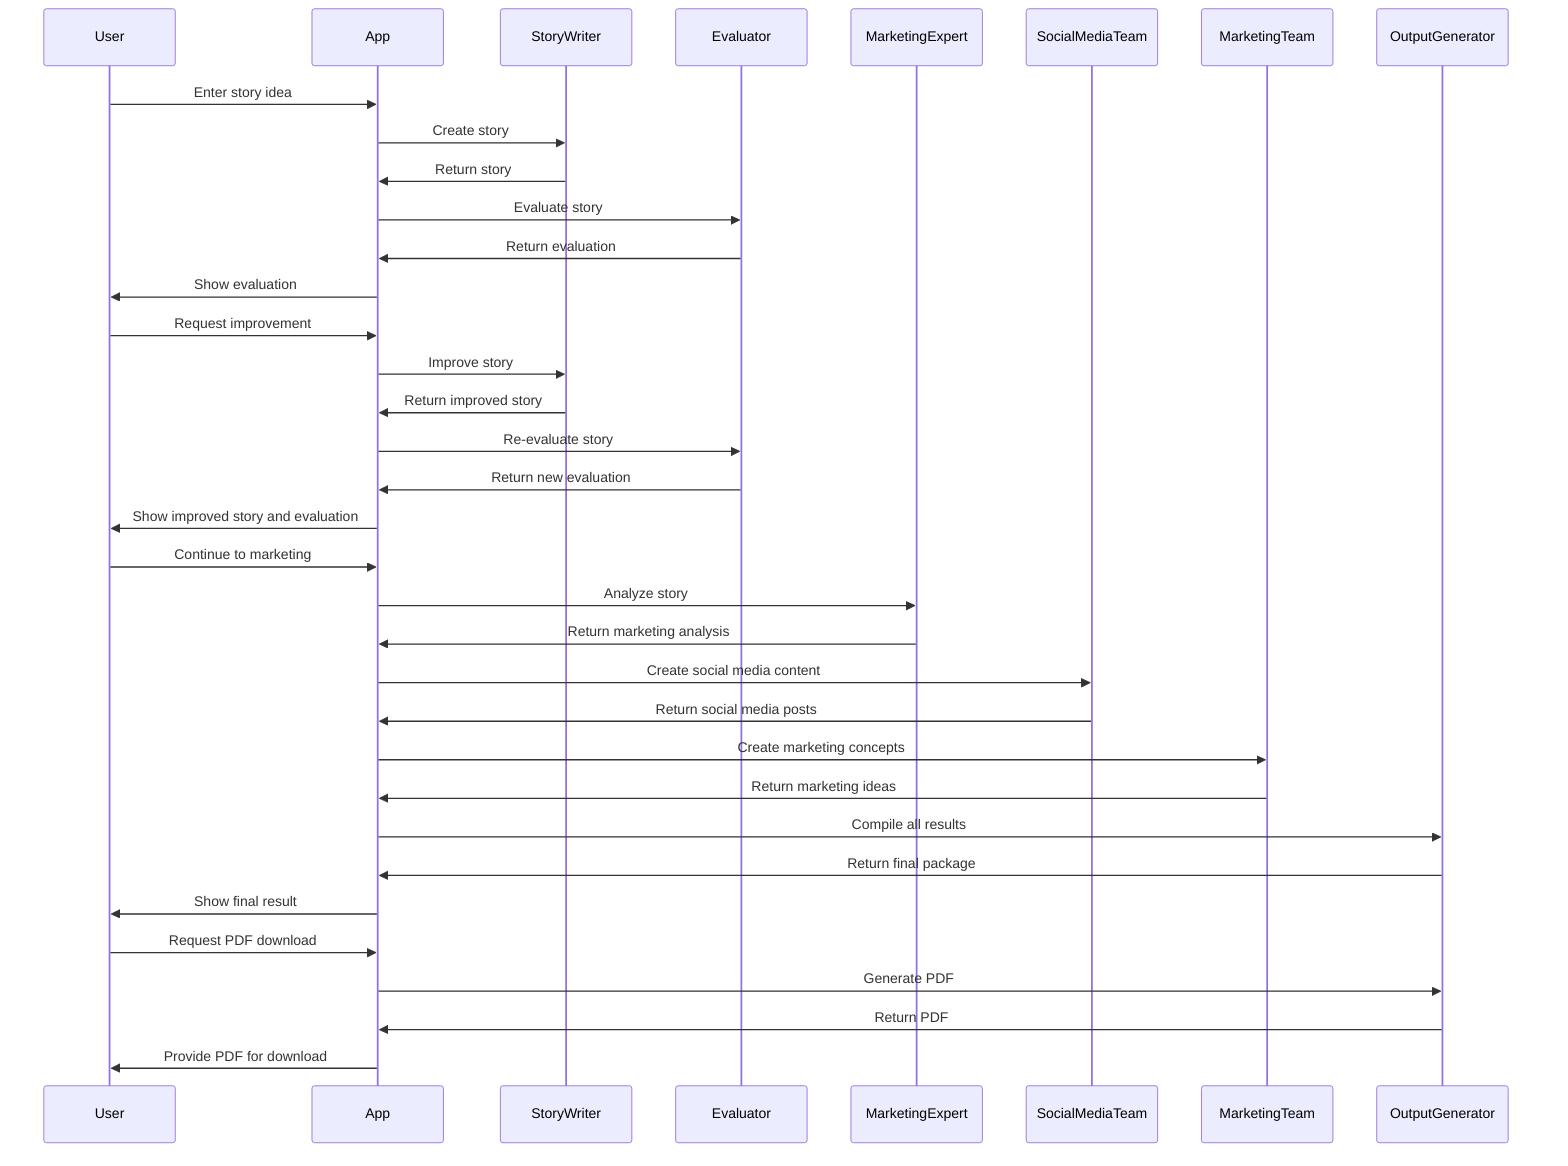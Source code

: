 sequenceDiagram
    participant User
    participant App
    participant StoryWriter
    participant Evaluator
    participant MarketingExpert
    participant SocialMediaTeam
    participant MarketingTeam
    participant OutputGenerator

    User->>App: Enter story idea
    App->>StoryWriter: Create story
    StoryWriter->>App: Return story
    App->>Evaluator: Evaluate story
    Evaluator->>App: Return evaluation
    App->>User: Show evaluation
    User->>App: Request improvement
    App->>StoryWriter: Improve story
    StoryWriter->>App: Return improved story
    App->>Evaluator: Re-evaluate story
    Evaluator->>App: Return new evaluation
    App->>User: Show improved story and evaluation
    User->>App: Continue to marketing
    App->>MarketingExpert: Analyze story
    MarketingExpert->>App: Return marketing analysis
    App->>SocialMediaTeam: Create social media content
    SocialMediaTeam->>App: Return social media posts
    App->>MarketingTeam: Create marketing concepts
    MarketingTeam->>App: Return marketing ideas
    App->>OutputGenerator: Compile all results
    OutputGenerator->>App: Return final package
    App->>User: Show final result
    User->>App: Request PDF download
    App->>OutputGenerator: Generate PDF
    OutputGenerator->>App: Return PDF
    App->>User: Provide PDF for download